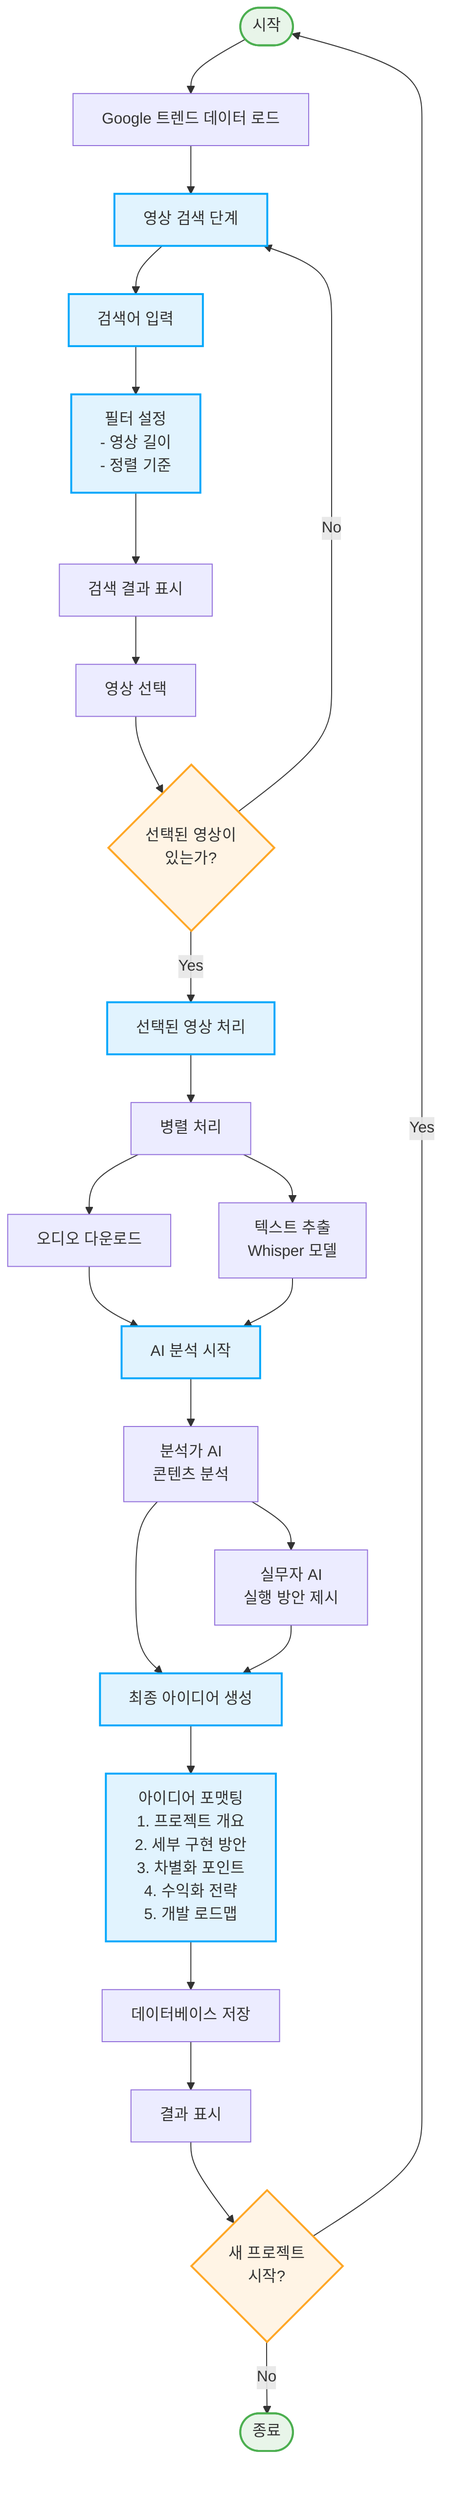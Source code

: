 flowchart TD
    Start([시작]) --> Trends[Google 트렌드 데이터 로드]
    Trends --> SearchPhase[영상 검색 단계]
    
    %% 검색 단계
    SearchPhase --> InputSearch[검색어 입력]
    InputSearch --> FilterOptions[필터 설정<br/>- 영상 길이<br/>- 정렬 기준]
    FilterOptions --> SearchResults[검색 결과 표시]
    
    %% 영상 선택 단계
    SearchResults --> SelectVideos[영상 선택]
    SelectVideos --> CheckSelection{선택된 영상이<br/>있는가?}
    CheckSelection -->|No| SearchPhase
    CheckSelection -->|Yes| ProcessSelection[선택된 영상 처리]
    
    %% 영상 처리 단계
    ProcessSelection --> ParallelProcess[병렬 처리]
    ParallelProcess --> DownloadAudio[오디오 다운로드]
    ParallelProcess --> ExtractText[텍스트 추출<br/>Whisper 모델]
    
    %% AI 분석 단계
    DownloadAudio & ExtractText --> AIAnalysis[AI 분석 시작]
    AIAnalysis --> Analyst[분석가 AI<br/>콘텐츠 분석]
    Analyst --> Practitioner[실무자 AI<br/>실행 방안 제시]
    
    %% 아이디어 생성 단계
    Analyst & Practitioner --> GenerateFinal[최종 아이디어 생성]
    GenerateFinal --> FormatIdea[아이디어 포맷팅<br/>1. 프로젝트 개요<br/>2. 세부 구현 방안<br/>3. 차별화 포인트<br/>4. 수익화 전략<br/>5. 개발 로드맵]
    
    %% 결과 저장 및 표시
    FormatIdea --> SaveDB[데이터베이스 저장]
    SaveDB --> DisplayResult[결과 표시]
    
    %% 새 프로젝트 시작 옵션
    DisplayResult --> NewProject{새 프로젝트<br/>시작?}
    NewProject -->|Yes| Start
    NewProject -->|No| End([종료])

    %% 스타일링
    classDef process fill:#e1f3fe,stroke:#04a7fb,stroke-width:2px
    classDef decision fill:#fff4e5,stroke:#ffa726,stroke-width:2px
    classDef start_end fill:#e8f5e9,stroke:#4caf50,stroke-width:2px
    
    class SearchPhase,InputSearch,FilterOptions,ProcessSelection,AIAnalysis,GenerateFinal,FormatIdea process
    class CheckSelection,NewProject decision
    class Start,End start_end